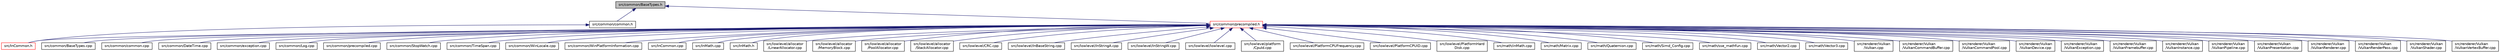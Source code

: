 digraph "src/common/BaseTypes.h"
{
 // LATEX_PDF_SIZE
  edge [fontname="Helvetica",fontsize="10",labelfontname="Helvetica",labelfontsize="10"];
  node [fontname="Helvetica",fontsize="10",shape=record];
  Node1 [label="src/common/BaseTypes.h",height=0.2,width=0.4,color="black", fillcolor="grey75", style="filled", fontcolor="black",tooltip=" "];
  Node1 -> Node2 [dir="back",color="midnightblue",fontsize="10",style="solid",fontname="Helvetica"];
  Node2 [label="src/common/precompiled.h",height=0.2,width=0.4,color="red", fillcolor="white", style="filled",URL="$precompiled_8h.html",tooltip=" "];
  Node2 -> Node3 [dir="back",color="midnightblue",fontsize="10",style="solid",fontname="Helvetica"];
  Node3 [label="src/common/BaseTypes.cpp",height=0.2,width=0.4,color="black", fillcolor="white", style="filled",URL="$_base_types_8cpp.html",tooltip=" "];
  Node2 -> Node4 [dir="back",color="midnightblue",fontsize="10",style="solid",fontname="Helvetica"];
  Node4 [label="src/common/common.cpp",height=0.2,width=0.4,color="black", fillcolor="white", style="filled",URL="$common_8cpp.html",tooltip=" "];
  Node2 -> Node5 [dir="back",color="midnightblue",fontsize="10",style="solid",fontname="Helvetica"];
  Node5 [label="src/common/DateTime.cpp",height=0.2,width=0.4,color="black", fillcolor="white", style="filled",URL="$_date_time_8cpp.html",tooltip=" "];
  Node2 -> Node6 [dir="back",color="midnightblue",fontsize="10",style="solid",fontname="Helvetica"];
  Node6 [label="src/common/exception.cpp",height=0.2,width=0.4,color="black", fillcolor="white", style="filled",URL="$exception_8cpp.html",tooltip=" "];
  Node2 -> Node7 [dir="back",color="midnightblue",fontsize="10",style="solid",fontname="Helvetica"];
  Node7 [label="src/common/Log.cpp",height=0.2,width=0.4,color="black", fillcolor="white", style="filled",URL="$_log_8cpp.html",tooltip=" "];
  Node2 -> Node8 [dir="back",color="midnightblue",fontsize="10",style="solid",fontname="Helvetica"];
  Node8 [label="src/common/precompiled.cpp",height=0.2,width=0.4,color="black", fillcolor="white", style="filled",URL="$precompiled_8cpp.html",tooltip=" "];
  Node2 -> Node9 [dir="back",color="midnightblue",fontsize="10",style="solid",fontname="Helvetica"];
  Node9 [label="src/common/StopWatch.cpp",height=0.2,width=0.4,color="black", fillcolor="white", style="filled",URL="$_stop_watch_8cpp.html",tooltip=" "];
  Node2 -> Node10 [dir="back",color="midnightblue",fontsize="10",style="solid",fontname="Helvetica"];
  Node10 [label="src/common/TimeSpan.cpp",height=0.2,width=0.4,color="black", fillcolor="white", style="filled",URL="$_time_span_8cpp.html",tooltip=" "];
  Node2 -> Node11 [dir="back",color="midnightblue",fontsize="10",style="solid",fontname="Helvetica"];
  Node11 [label="src/common/WinLocale.cpp",height=0.2,width=0.4,color="black", fillcolor="white", style="filled",URL="$_win_locale_8cpp.html",tooltip=" "];
  Node2 -> Node12 [dir="back",color="midnightblue",fontsize="10",style="solid",fontname="Helvetica"];
  Node12 [label="src/common/WinPlatformInformation.cpp",height=0.2,width=0.4,color="black", fillcolor="white", style="filled",URL="$_win_platform_information_8cpp.html",tooltip=" "];
  Node2 -> Node13 [dir="back",color="midnightblue",fontsize="10",style="solid",fontname="Helvetica"];
  Node13 [label="src/InCommon.cpp",height=0.2,width=0.4,color="black", fillcolor="white", style="filled",URL="$_in_common_8cpp.html",tooltip=" "];
  Node2 -> Node14 [dir="back",color="midnightblue",fontsize="10",style="solid",fontname="Helvetica"];
  Node14 [label="src/InCommon.h",height=0.2,width=0.4,color="red", fillcolor="white", style="filled",URL="$_in_common_8h.html",tooltip=" "];
  Node2 -> Node21 [dir="back",color="midnightblue",fontsize="10",style="solid",fontname="Helvetica"];
  Node21 [label="src/InMath.cpp",height=0.2,width=0.4,color="black", fillcolor="white", style="filled",URL="$_in_math_8cpp.html",tooltip=" "];
  Node2 -> Node22 [dir="back",color="midnightblue",fontsize="10",style="solid",fontname="Helvetica"];
  Node22 [label="src/InMath.h",height=0.2,width=0.4,color="black", fillcolor="white", style="filled",URL="$_in_math_8h.html",tooltip=" "];
  Node2 -> Node23 [dir="back",color="midnightblue",fontsize="10",style="solid",fontname="Helvetica"];
  Node23 [label="src/lowlevel/allocator\l/LinearAllocator.cpp",height=0.2,width=0.4,color="black", fillcolor="white", style="filled",URL="$_linear_allocator_8cpp.html",tooltip=" "];
  Node2 -> Node24 [dir="back",color="midnightblue",fontsize="10",style="solid",fontname="Helvetica"];
  Node24 [label="src/lowlevel/allocator\l/MemoryBlock.cpp",height=0.2,width=0.4,color="black", fillcolor="white", style="filled",URL="$_memory_block_8cpp.html",tooltip=" "];
  Node2 -> Node25 [dir="back",color="midnightblue",fontsize="10",style="solid",fontname="Helvetica"];
  Node25 [label="src/lowlevel/allocator\l/PoolAllocator.cpp",height=0.2,width=0.4,color="black", fillcolor="white", style="filled",URL="$_pool_allocator_8cpp.html",tooltip=" "];
  Node2 -> Node26 [dir="back",color="midnightblue",fontsize="10",style="solid",fontname="Helvetica"];
  Node26 [label="src/lowlevel/allocator\l/StackAllocator.cpp",height=0.2,width=0.4,color="black", fillcolor="white", style="filled",URL="$_stack_allocator_8cpp.html",tooltip=" "];
  Node2 -> Node27 [dir="back",color="midnightblue",fontsize="10",style="solid",fontname="Helvetica"];
  Node27 [label="src/lowlevel/CRC.cpp",height=0.2,width=0.4,color="black", fillcolor="white", style="filled",URL="$_c_r_c_8cpp.html",tooltip=" "];
  Node2 -> Node28 [dir="back",color="midnightblue",fontsize="10",style="solid",fontname="Helvetica"];
  Node28 [label="src/lowlevel/InBaseString.cpp",height=0.2,width=0.4,color="black", fillcolor="white", style="filled",URL="$_in_base_string_8cpp.html",tooltip=" "];
  Node2 -> Node29 [dir="back",color="midnightblue",fontsize="10",style="solid",fontname="Helvetica"];
  Node29 [label="src/lowlevel/InStringA.cpp",height=0.2,width=0.4,color="black", fillcolor="white", style="filled",URL="$_in_string_a_8cpp.html",tooltip=" "];
  Node2 -> Node30 [dir="back",color="midnightblue",fontsize="10",style="solid",fontname="Helvetica"];
  Node30 [label="src/lowlevel/InStringW.cpp",height=0.2,width=0.4,color="black", fillcolor="white", style="filled",URL="$_in_string_w_8cpp.html",tooltip=" "];
  Node2 -> Node31 [dir="back",color="midnightblue",fontsize="10",style="solid",fontname="Helvetica"];
  Node31 [label="src/lowlevel/lowlevel.cpp",height=0.2,width=0.4,color="black", fillcolor="white", style="filled",URL="$lowlevel_8cpp.html",tooltip=" "];
  Node2 -> Node32 [dir="back",color="midnightblue",fontsize="10",style="solid",fontname="Helvetica"];
  Node32 [label="src/lowlevel/platform\l/CpuId.cpp",height=0.2,width=0.4,color="black", fillcolor="white", style="filled",URL="$_cpu_id_8cpp.html",tooltip=" "];
  Node2 -> Node33 [dir="back",color="midnightblue",fontsize="10",style="solid",fontname="Helvetica"];
  Node33 [label="src/lowlevel/PlatformCPUFrequency.cpp",height=0.2,width=0.4,color="black", fillcolor="white", style="filled",URL="$_platform_c_p_u_frequency_8cpp.html",tooltip=" "];
  Node2 -> Node34 [dir="back",color="midnightblue",fontsize="10",style="solid",fontname="Helvetica"];
  Node34 [label="src/lowlevel/PlatformCPUID.cpp",height=0.2,width=0.4,color="black", fillcolor="white", style="filled",URL="$_platform_c_p_u_i_d_8cpp.html",tooltip=" "];
  Node2 -> Node35 [dir="back",color="midnightblue",fontsize="10",style="solid",fontname="Helvetica"];
  Node35 [label="src/lowlevel/PlatformHard\lDisk.cpp",height=0.2,width=0.4,color="black", fillcolor="white", style="filled",URL="$_platform_hard_disk_8cpp.html",tooltip=" "];
  Node2 -> Node36 [dir="back",color="midnightblue",fontsize="10",style="solid",fontname="Helvetica"];
  Node36 [label="src/math/inMath.cpp",height=0.2,width=0.4,color="black", fillcolor="white", style="filled",URL="$math_2_in_math_8cpp.html",tooltip=" "];
  Node2 -> Node37 [dir="back",color="midnightblue",fontsize="10",style="solid",fontname="Helvetica"];
  Node37 [label="src/math/Matrix.cpp",height=0.2,width=0.4,color="black", fillcolor="white", style="filled",URL="$_matrix_8cpp.html",tooltip=" "];
  Node2 -> Node38 [dir="back",color="midnightblue",fontsize="10",style="solid",fontname="Helvetica"];
  Node38 [label="src/math/Quaternion.cpp",height=0.2,width=0.4,color="black", fillcolor="white", style="filled",URL="$_quaternion_8cpp.html",tooltip=" "];
  Node2 -> Node39 [dir="back",color="midnightblue",fontsize="10",style="solid",fontname="Helvetica"];
  Node39 [label="src/math/Simd_Config.cpp",height=0.2,width=0.4,color="black", fillcolor="white", style="filled",URL="$_simd___config_8cpp.html",tooltip=" "];
  Node2 -> Node40 [dir="back",color="midnightblue",fontsize="10",style="solid",fontname="Helvetica"];
  Node40 [label="src/math/sse_mathfun.cpp",height=0.2,width=0.4,color="black", fillcolor="white", style="filled",URL="$sse__mathfun_8cpp.html",tooltip=" "];
  Node2 -> Node41 [dir="back",color="midnightblue",fontsize="10",style="solid",fontname="Helvetica"];
  Node41 [label="src/math/Vector2.cpp",height=0.2,width=0.4,color="black", fillcolor="white", style="filled",URL="$_vector2_8cpp.html",tooltip=" "];
  Node2 -> Node42 [dir="back",color="midnightblue",fontsize="10",style="solid",fontname="Helvetica"];
  Node42 [label="src/math/Vector3.cpp",height=0.2,width=0.4,color="black", fillcolor="white", style="filled",URL="$_vector3_8cpp.html",tooltip=" "];
  Node2 -> Node43 [dir="back",color="midnightblue",fontsize="10",style="solid",fontname="Helvetica"];
  Node43 [label="src/renderer/Vulkan\l/Vulkan.cpp",height=0.2,width=0.4,color="black", fillcolor="white", style="filled",URL="$_vulkan_2_vulkan_8cpp.html",tooltip=" "];
  Node2 -> Node44 [dir="back",color="midnightblue",fontsize="10",style="solid",fontname="Helvetica"];
  Node44 [label="src/renderer/Vulkan\l/VulkanCommandBuffer.cpp",height=0.2,width=0.4,color="black", fillcolor="white", style="filled",URL="$_vulkan_command_buffer_8cpp.html",tooltip=" "];
  Node2 -> Node45 [dir="back",color="midnightblue",fontsize="10",style="solid",fontname="Helvetica"];
  Node45 [label="src/renderer/Vulkan\l/VulkanCommandPool.cpp",height=0.2,width=0.4,color="black", fillcolor="white", style="filled",URL="$_vulkan_command_pool_8cpp.html",tooltip=" "];
  Node2 -> Node46 [dir="back",color="midnightblue",fontsize="10",style="solid",fontname="Helvetica"];
  Node46 [label="src/renderer/Vulkan\l/VulkanDevice.cpp",height=0.2,width=0.4,color="black", fillcolor="white", style="filled",URL="$_vulkan_2_vulkan_device_8cpp.html",tooltip=" "];
  Node2 -> Node47 [dir="back",color="midnightblue",fontsize="10",style="solid",fontname="Helvetica"];
  Node47 [label="src/renderer/Vulkan\l/VulkanException.cpp",height=0.2,width=0.4,color="black", fillcolor="white", style="filled",URL="$_vulkan_2_vulkan_exception_8cpp.html",tooltip=" "];
  Node2 -> Node48 [dir="back",color="midnightblue",fontsize="10",style="solid",fontname="Helvetica"];
  Node48 [label="src/renderer/Vulkan\l/VulkanFramebuffer.cpp",height=0.2,width=0.4,color="black", fillcolor="white", style="filled",URL="$_vulkan_framebuffer_8cpp.html",tooltip=" "];
  Node2 -> Node49 [dir="back",color="midnightblue",fontsize="10",style="solid",fontname="Helvetica"];
  Node49 [label="src/renderer/Vulkan\l/VulkanInstance.cpp",height=0.2,width=0.4,color="black", fillcolor="white", style="filled",URL="$_vulkan_instance_8cpp.html",tooltip=" "];
  Node2 -> Node50 [dir="back",color="midnightblue",fontsize="10",style="solid",fontname="Helvetica"];
  Node50 [label="src/renderer/Vulkan\l/VulkanPipeline.cpp",height=0.2,width=0.4,color="black", fillcolor="white", style="filled",URL="$_vulkan_2_vulkan_pipeline_8cpp.html",tooltip=" "];
  Node2 -> Node51 [dir="back",color="midnightblue",fontsize="10",style="solid",fontname="Helvetica"];
  Node51 [label="src/renderer/Vulkan\l/VulkanPresentation.cpp",height=0.2,width=0.4,color="black", fillcolor="white", style="filled",URL="$_vulkan_2_vulkan_presentation_8cpp.html",tooltip=" "];
  Node2 -> Node52 [dir="back",color="midnightblue",fontsize="10",style="solid",fontname="Helvetica"];
  Node52 [label="src/renderer/Vulkan\l/VulkanRenderer.cpp",height=0.2,width=0.4,color="black", fillcolor="white", style="filled",URL="$_vulkan_renderer_8cpp.html",tooltip=" "];
  Node2 -> Node53 [dir="back",color="midnightblue",fontsize="10",style="solid",fontname="Helvetica"];
  Node53 [label="src/renderer/Vulkan\l/VulkanRenderPass.cpp",height=0.2,width=0.4,color="black", fillcolor="white", style="filled",URL="$_vulkan_render_pass_8cpp.html",tooltip=" "];
  Node2 -> Node54 [dir="back",color="midnightblue",fontsize="10",style="solid",fontname="Helvetica"];
  Node54 [label="src/renderer/Vulkan\l/VulkanShader.cpp",height=0.2,width=0.4,color="black", fillcolor="white", style="filled",URL="$_vulkan_shader_8cpp.html",tooltip=" "];
  Node2 -> Node55 [dir="back",color="midnightblue",fontsize="10",style="solid",fontname="Helvetica"];
  Node55 [label="src/renderer/Vulkan\l/VulkanVertexBuffer.cpp",height=0.2,width=0.4,color="black", fillcolor="white", style="filled",URL="$_vulkan_vertex_buffer_8cpp.html",tooltip=" "];
  Node1 -> Node64 [dir="back",color="midnightblue",fontsize="10",style="solid",fontname="Helvetica"];
  Node64 [label="src/common/common.h",height=0.2,width=0.4,color="black", fillcolor="white", style="filled",URL="$common_8h.html",tooltip=" "];
  Node64 -> Node14 [dir="back",color="midnightblue",fontsize="10",style="solid",fontname="Helvetica"];
}
